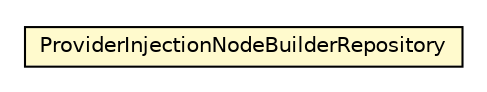 #!/usr/local/bin/dot
#
# Class diagram 
# Generated by UMLGraph version 5.1 (http://www.umlgraph.org/)
#

digraph G {
	edge [fontname="Helvetica",fontsize=10,labelfontname="Helvetica",labelfontsize=10];
	node [fontname="Helvetica",fontsize=10,shape=plaintext];
	nodesep=0.25;
	ranksep=0.5;
	// org.androidtransfuse.analysis.repository.ProviderInjectionNodeBuilderRepository
	c42370 [label=<<table title="org.androidtransfuse.analysis.repository.ProviderInjectionNodeBuilderRepository" border="0" cellborder="1" cellspacing="0" cellpadding="2" port="p" bgcolor="lemonChiffon" href="./ProviderInjectionNodeBuilderRepository.html">
		<tr><td><table border="0" cellspacing="0" cellpadding="1">
<tr><td align="center" balign="center"> ProviderInjectionNodeBuilderRepository </td></tr>
		</table></td></tr>
		</table>>, fontname="Helvetica", fontcolor="black", fontsize=10.0];
}


